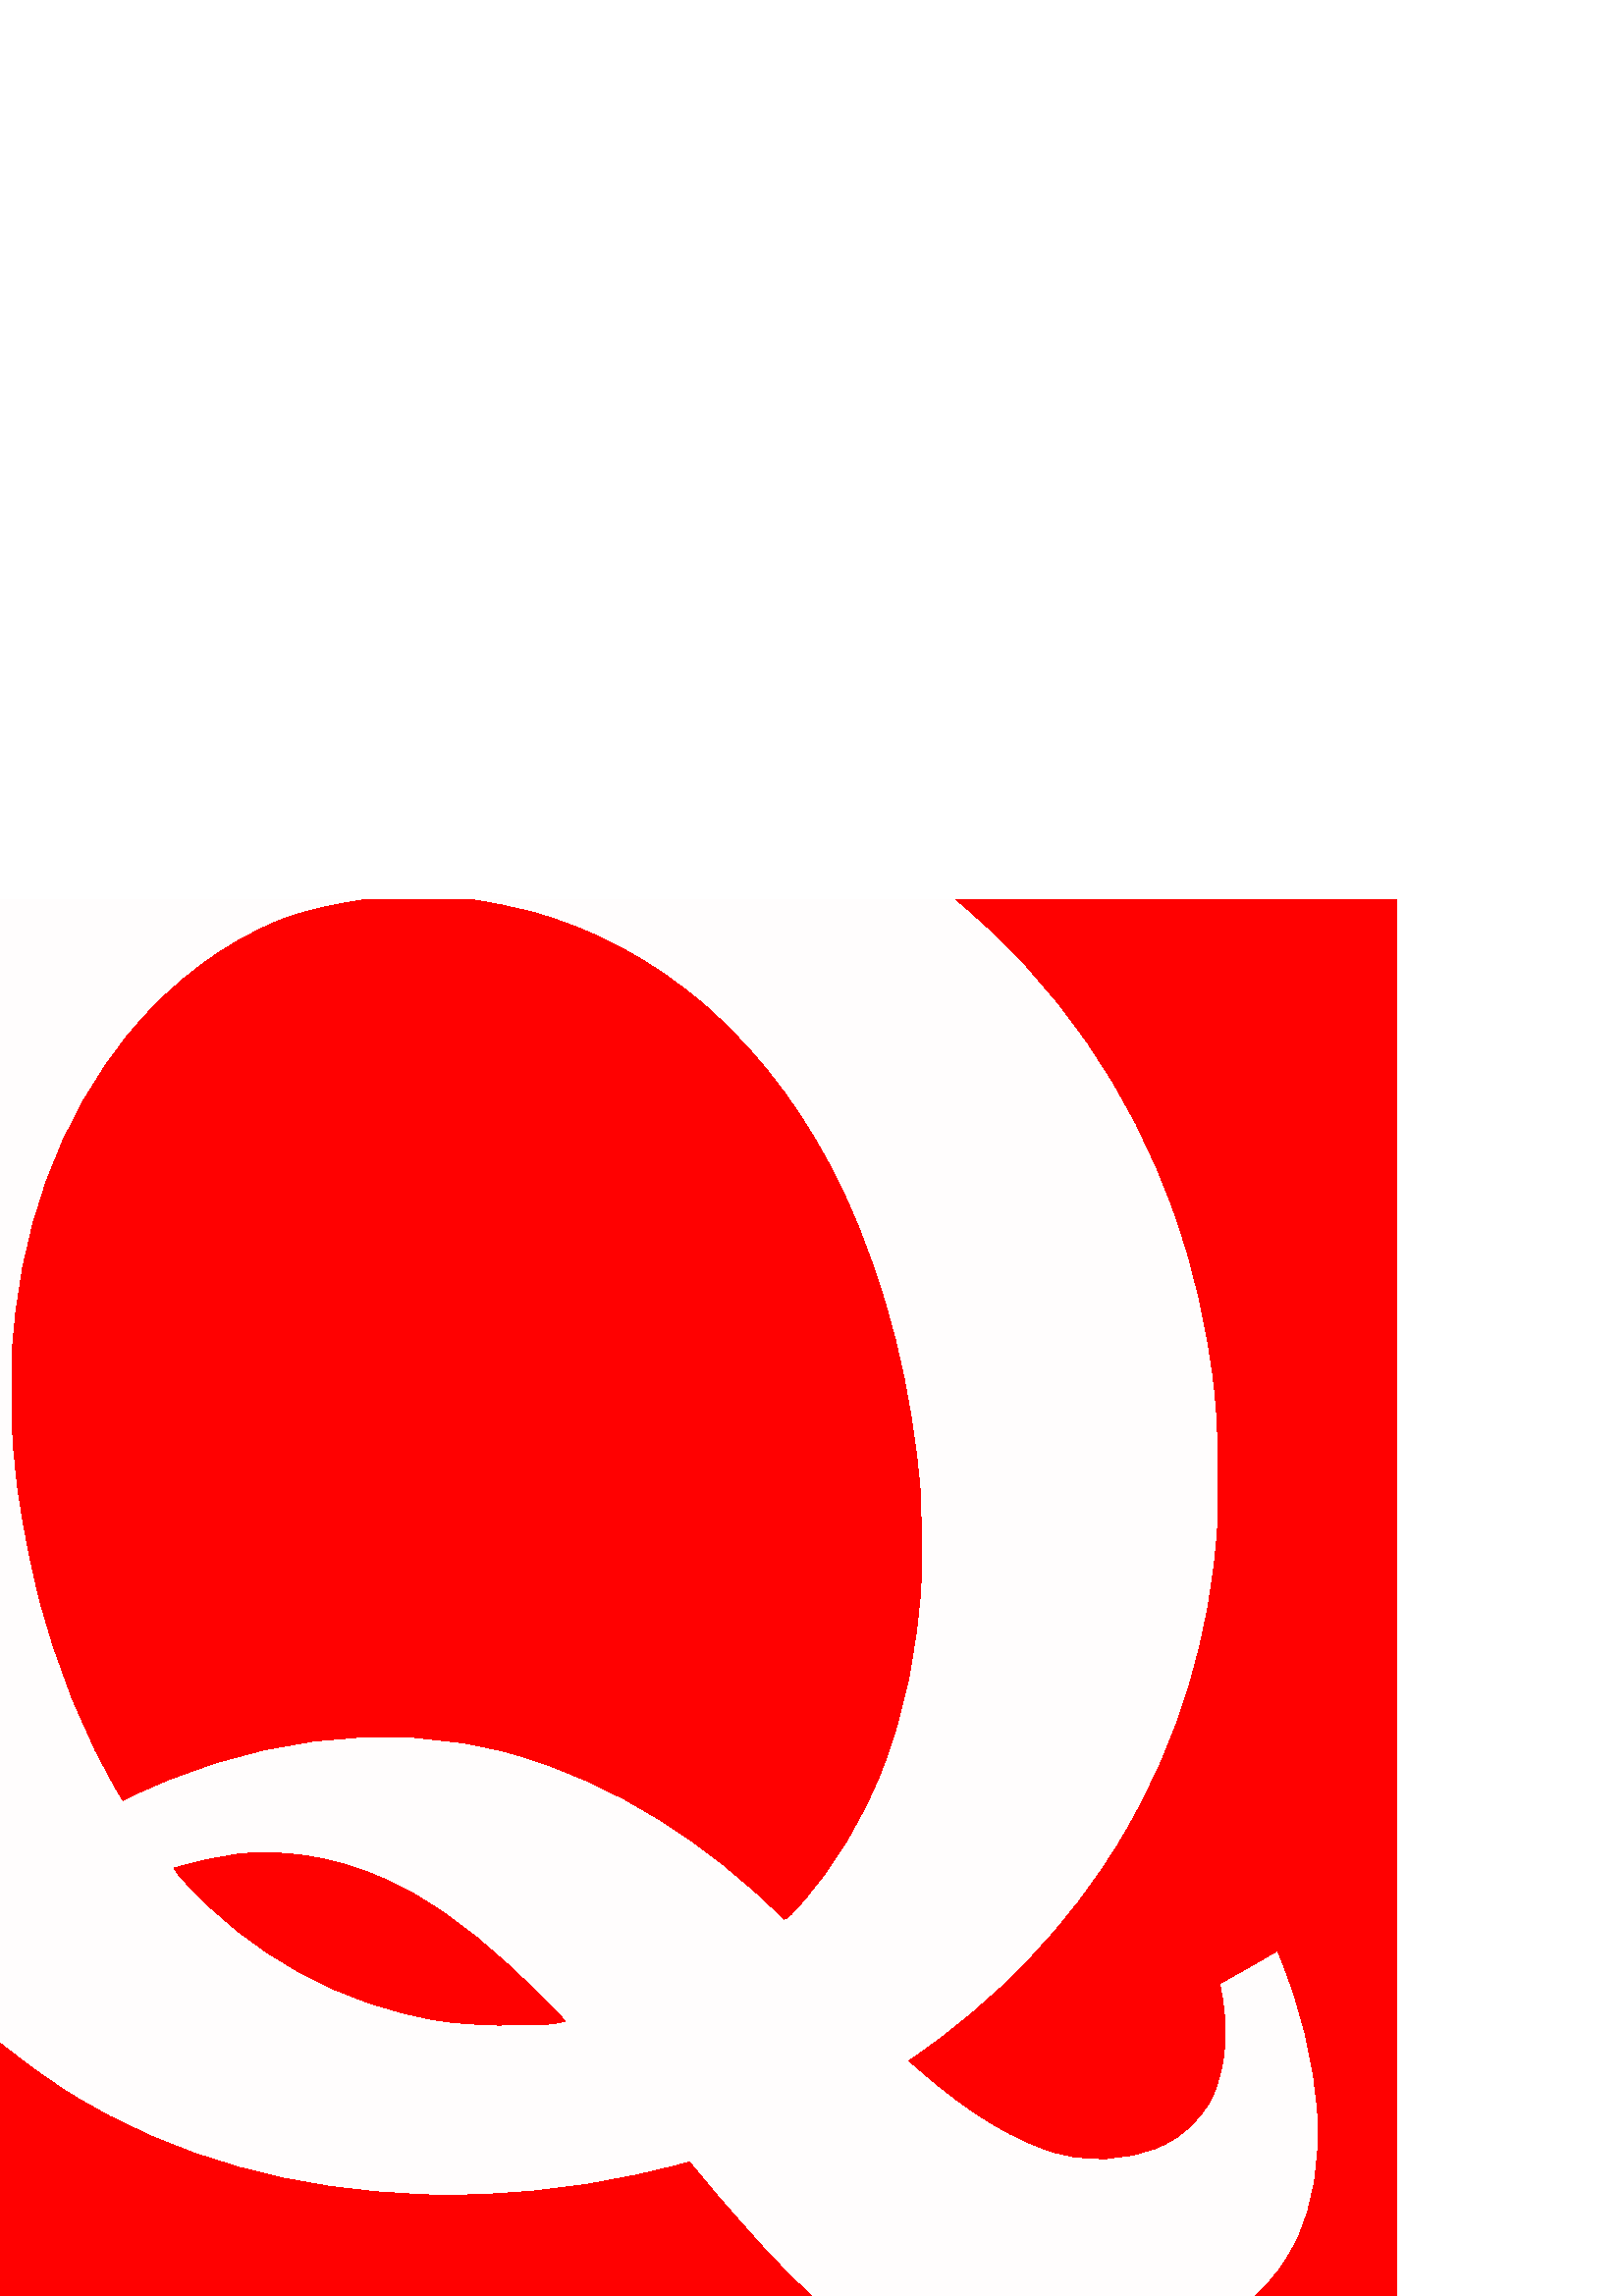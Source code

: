 %!PS-Adobe-3.0 EPSF-3.0
%%LanguageLevel: 3
%%BoundingBox: 0 0 512 512
%%EndComments
newpath
0.00 512.00 moveto
133.34 512.00 lineto
123.10 510.52 112.87 508.44 103.17 504.77 curveto
82.10 496.39 63.62 482.14 49.01 464.91 curveto
20.70 431.70 6.53 388.16 4.49 344.97 curveto
4.75 332.70 3.82 320.37 5.30 308.16 curveto
6.49 291.55 9.88 275.20 13.59 259.00 curveto
20.35 231.95 30.47 205.61 45.06 181.79 curveto
88.71 203.68 140.38 212.15 187.93 198.86 curveto
225.82 188.15 259.78 165.92 287.45 138.21 curveto
289.68 138.76 290.84 141.10 292.45 142.56 curveto
305.95 157.35 316.29 174.83 323.55 193.45 curveto
332.01 214.96 336.23 237.97 337.68 260.97 curveto
337.70 272.00 337.98 283.04 337.49 294.05 curveto
334.48 332.04 325.53 369.76 309.43 404.38 curveto
297.21 430.42 280.22 454.44 258.44 473.35 curveto
239.90 489.36 217.89 501.54 194.15 507.79 curveto
187.35 509.46 180.50 511.00 173.56 512.00 curveto
350.60 512.00 lineto
387.15 482.09 414.86 441.80 430.49 397.28 curveto
437.85 376.89 442.60 355.59 445.12 334.07 curveto
447.16 317.14 446.86 300.04 446.50 283.02 curveto
444.17 242.78 432.26 203.03 411.56 168.40 curveto
392.14 135.54 364.83 107.66 333.32 86.25 curveto
348.33 72.94 364.66 60.24 383.83 53.59 curveto
397.34 48.67 412.69 49.19 425.81 55.10 curveto
433.75 58.50 440.29 64.90 444.28 72.53 curveto
450.37 85.57 450.26 100.70 447.17 114.52 curveto
454.24 118.54 461.41 122.38 468.35 126.64 curveto
476.80 107.16 481.98 86.18 483.25 64.96 curveto
483.74 49.65 482.08 33.79 475.09 19.94 curveto
471.53 12.42 466.43 5.68 460.37 0.00 curveto
297.70 0.00 lineto
285.05 11.24 274.10 24.23 262.97 36.92 curveto
259.54 40.97 256.06 44.97 252.85 49.18 curveto
227.80 42.22 201.97 37.86 175.94 37.34 curveto
168.96 36.74 161.94 36.54 154.96 37.28 curveto
109.59 38.44 63.95 50.21 25.35 74.48 curveto
16.45 79.93 8.11 86.25 0.00 92.79 curveto
0.00 512.00 lineto
closepath
1.000 0.992 0.992 setrgbcolor
fill
newpath
133.34 512.00 moveto
173.56 512.00 lineto
180.50 511.00 187.35 509.46 194.15 507.79 curveto
217.89 501.54 239.90 489.36 258.44 473.35 curveto
280.22 454.44 297.21 430.42 309.43 404.38 curveto
325.53 369.76 334.48 332.04 337.49 294.05 curveto
337.98 283.04 337.70 272.00 337.68 260.97 curveto
336.23 237.97 332.01 214.96 323.55 193.45 curveto
316.29 174.83 305.95 157.35 292.45 142.56 curveto
290.84 141.10 289.68 138.76 287.45 138.21 curveto
259.78 165.92 225.82 188.15 187.93 198.86 curveto
140.38 212.15 88.71 203.68 45.06 181.79 curveto
30.47 205.61 20.35 231.95 13.59 259.00 curveto
9.88 275.20 6.49 291.55 5.30 308.16 curveto
3.82 320.37 4.75 332.70 4.49 344.97 curveto
6.53 388.16 20.70 431.70 49.01 464.91 curveto
63.62 482.14 82.10 496.39 103.17 504.77 curveto
112.87 508.44 123.10 510.52 133.34 512.00 curveto
closepath
1.000 0.004 0.004 setrgbcolor
fill
newpath
350.60 512.00 moveto
512.00 512.00 lineto
512.00 0.00 lineto
460.37 0.00 lineto
466.43 5.68 471.53 12.42 475.09 19.94 curveto
482.08 33.79 483.74 49.65 483.25 64.96 curveto
481.98 86.18 476.80 107.16 468.35 126.64 curveto
461.41 122.38 454.24 118.54 447.17 114.52 curveto
450.26 100.70 450.37 85.57 444.28 72.53 curveto
440.29 64.90 433.75 58.50 425.81 55.10 curveto
412.69 49.19 397.34 48.67 383.83 53.59 curveto
364.66 60.24 348.33 72.94 333.32 86.25 curveto
364.83 107.66 392.14 135.54 411.56 168.40 curveto
432.26 203.03 444.17 242.78 446.50 283.02 curveto
446.86 300.04 447.16 317.14 445.12 334.07 curveto
442.60 355.59 437.85 376.89 430.49 397.28 curveto
414.86 441.80 387.15 482.09 350.60 512.00 curveto
closepath
1.000 0.004 0.004 setrgbcolor
fill
newpath
88.85 162.18 moveto
109.40 164.04 130.23 159.08 148.32 149.34 curveto
167.39 139.34 183.55 124.78 198.69 109.66 curveto
201.50 106.71 204.70 104.11 207.12 100.80 curveto
206.11 100.56 204.08 100.08 203.06 99.84 curveto
189.36 99.08 175.58 98.96 161.97 100.86 curveto
125.47 106.41 91.39 125.34 66.89 152.86 curveto
65.67 154.05 64.59 155.37 63.93 156.95 curveto
72.10 159.27 80.37 161.32 88.85 162.18 curveto
closepath
1.000 0.004 0.004 setrgbcolor
fill
newpath
0.00 92.79 moveto
8.11 86.25 16.45 79.93 25.35 74.48 curveto
63.95 50.21 109.59 38.44 154.96 37.28 curveto
161.94 36.54 168.96 36.74 175.94 37.34 curveto
201.97 37.86 227.80 42.22 252.85 49.18 curveto
256.06 44.97 259.54 40.97 262.97 36.92 curveto
274.10 24.23 285.05 11.24 297.70 0.00 curveto
0.00 0.00 lineto
0.00 92.79 lineto
closepath
1.000 0.004 0.004 setrgbcolor
fill
%%EOF
